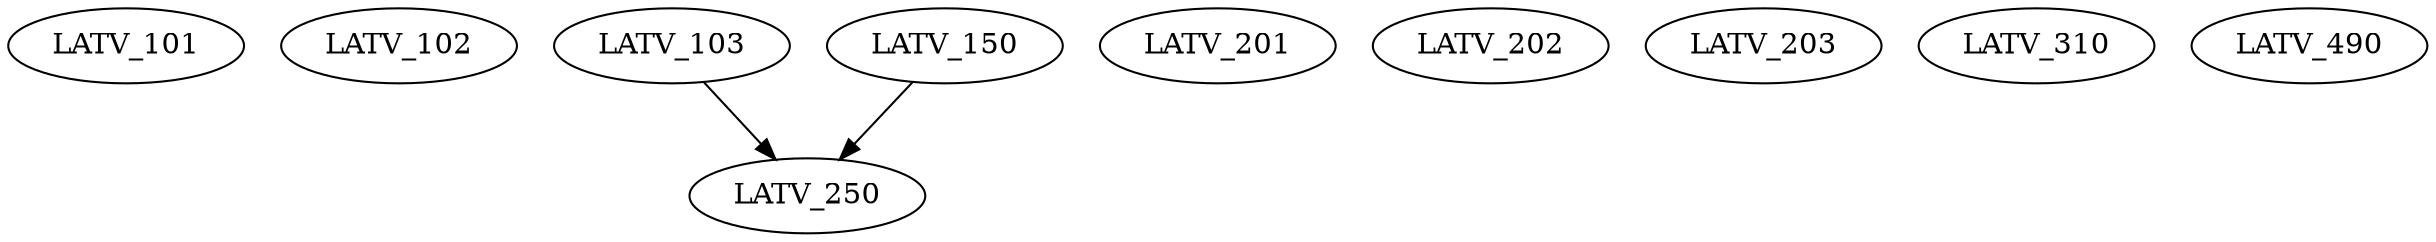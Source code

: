 digraph G {
    LATV_101;
    LATV_102;
    LATV_103;
    LATV_150;
    LATV_201;
    LATV_202;
    LATV_203;
    edge [color=black];
    LATV_103 -> LATV_250;
    LATV_150 -> LATV_250;
    LATV_310;
    LATV_490;
}
